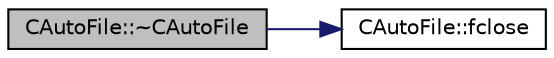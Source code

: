 digraph "CAutoFile::~CAutoFile"
{
  edge [fontname="Helvetica",fontsize="10",labelfontname="Helvetica",labelfontsize="10"];
  node [fontname="Helvetica",fontsize="10",shape=record];
  rankdir="LR";
  Node4 [label="CAutoFile::~CAutoFile",height=0.2,width=0.4,color="black", fillcolor="grey75", style="filled", fontcolor="black"];
  Node4 -> Node5 [color="midnightblue",fontsize="10",style="solid",fontname="Helvetica"];
  Node5 [label="CAutoFile::fclose",height=0.2,width=0.4,color="black", fillcolor="white", style="filled",URL="$class_c_auto_file.html#abcbafe943bfe392c09363078fa8a4e77"];
}
